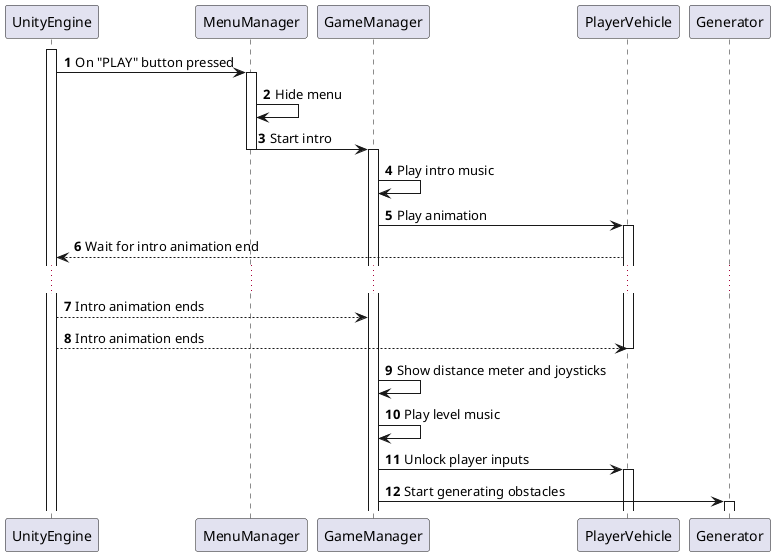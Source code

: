 @startuml
'https://plantuml.com/sequence-diagram

autonumber

participant UnityEngine
activate UnityEngine

UnityEngine -> MenuManager ++: On "PLAY" button pressed
MenuManager -> MenuManager : Hide menu
MenuManager -> GameManager --++ : Start intro
GameManager->GameManager  : Play intro music
GameManager-> PlayerVehicle ++: Play animation
PlayerVehicle --> UnityEngine : Wait for intro animation end
...
UnityEngine --> GameManager : Intro animation ends
UnityEngine --> PlayerVehicle : Intro animation ends
deactivate PlayerVehicle
GameManager -> GameManager: Show distance meter and joysticks
GameManager -> GameManager: Play level music
GameManager -> PlayerVehicle : Unlock player inputs
activate PlayerVehicle
GameManager -> Generator ++: Start generating obstacles


@enduml

